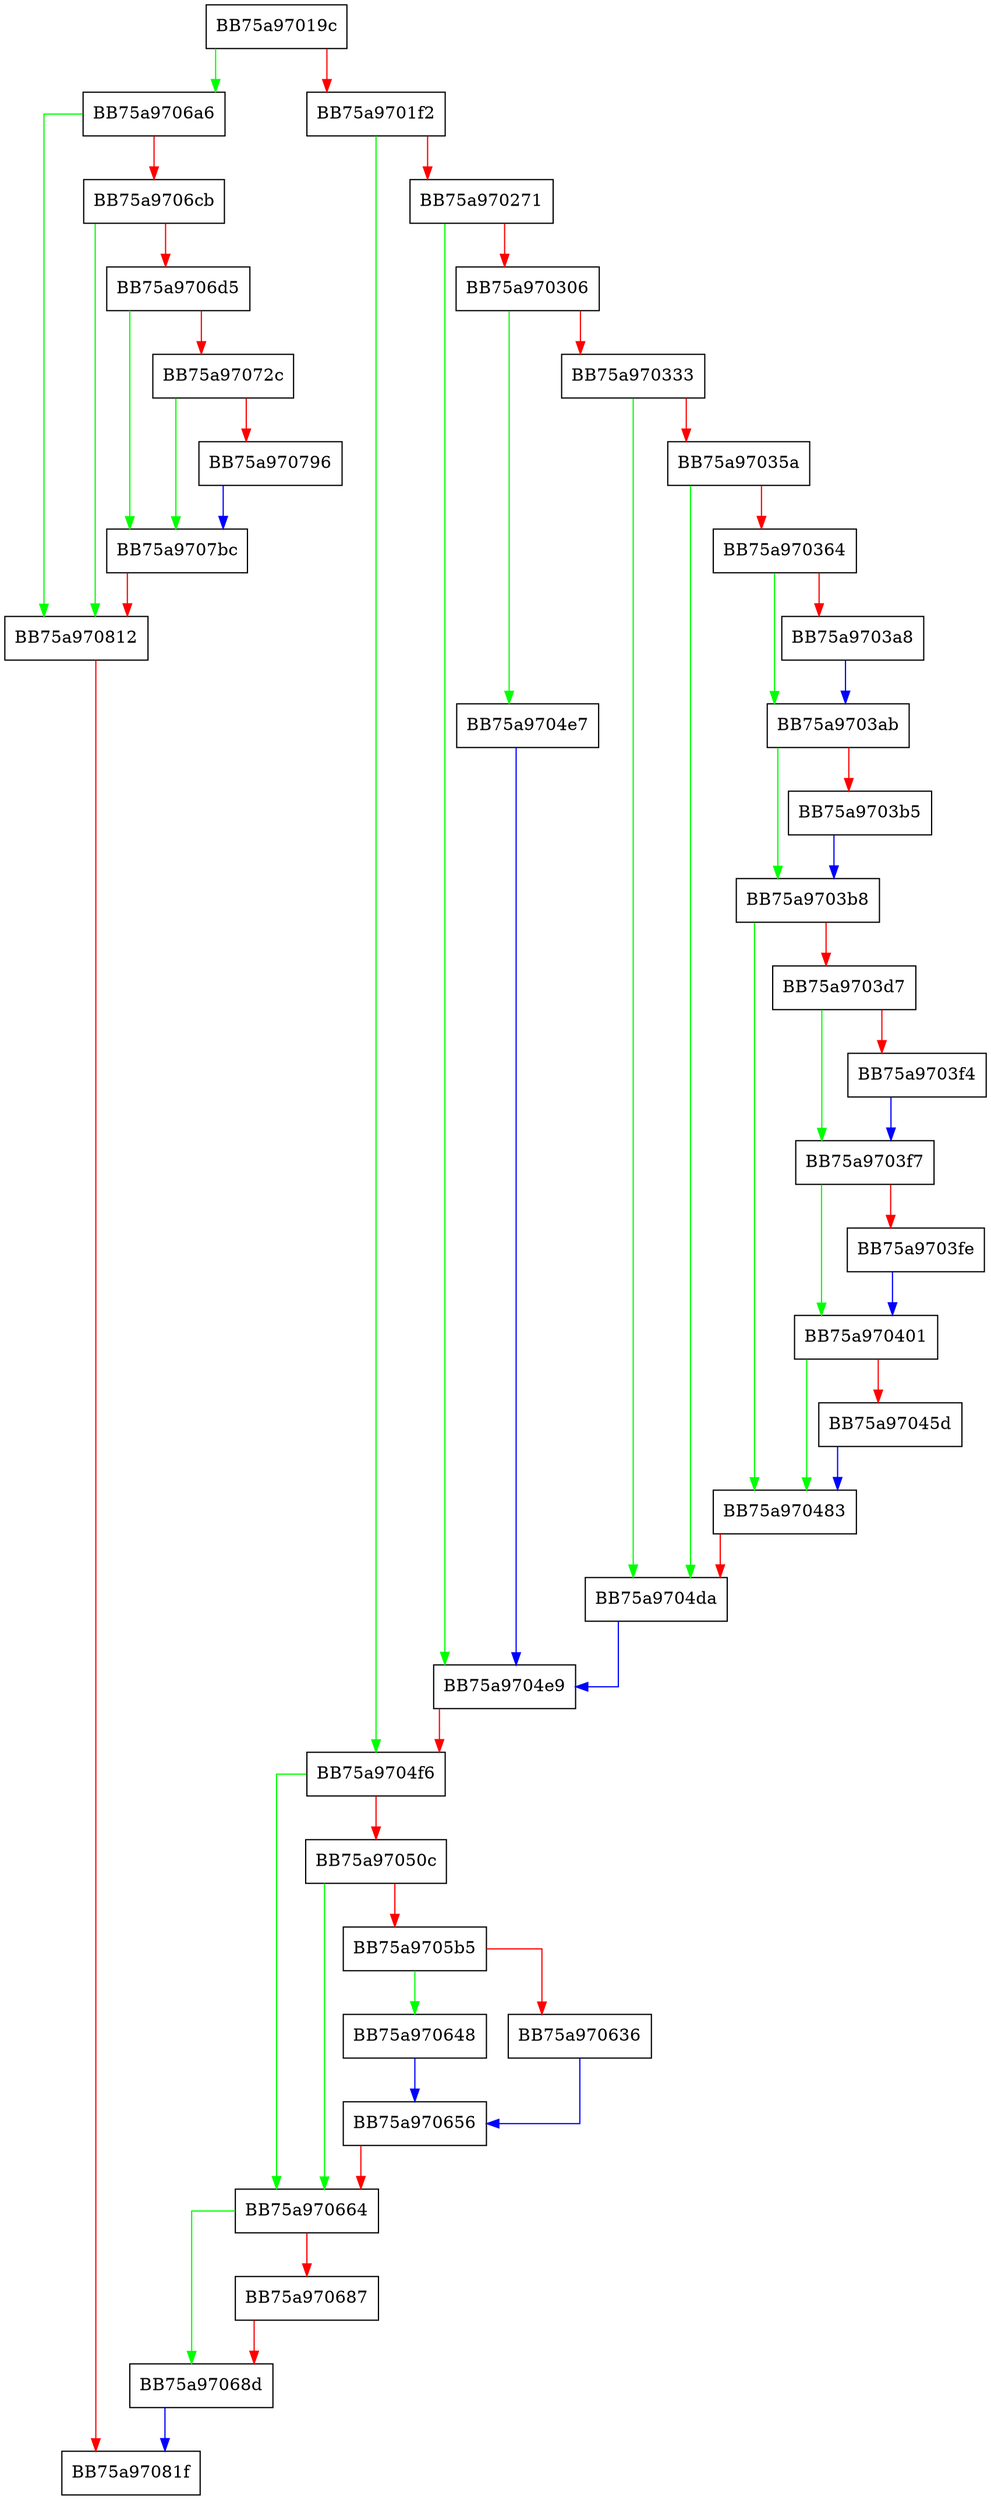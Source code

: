 digraph discover_profile {
  node [shape="box"];
  graph [splines=ortho];
  BB75a97019c -> BB75a9706a6 [color="green"];
  BB75a97019c -> BB75a9701f2 [color="red"];
  BB75a9701f2 -> BB75a9704f6 [color="green"];
  BB75a9701f2 -> BB75a970271 [color="red"];
  BB75a970271 -> BB75a9704e9 [color="green"];
  BB75a970271 -> BB75a970306 [color="red"];
  BB75a970306 -> BB75a9704e7 [color="green"];
  BB75a970306 -> BB75a970333 [color="red"];
  BB75a970333 -> BB75a9704da [color="green"];
  BB75a970333 -> BB75a97035a [color="red"];
  BB75a97035a -> BB75a9704da [color="green"];
  BB75a97035a -> BB75a970364 [color="red"];
  BB75a970364 -> BB75a9703ab [color="green"];
  BB75a970364 -> BB75a9703a8 [color="red"];
  BB75a9703a8 -> BB75a9703ab [color="blue"];
  BB75a9703ab -> BB75a9703b8 [color="green"];
  BB75a9703ab -> BB75a9703b5 [color="red"];
  BB75a9703b5 -> BB75a9703b8 [color="blue"];
  BB75a9703b8 -> BB75a970483 [color="green"];
  BB75a9703b8 -> BB75a9703d7 [color="red"];
  BB75a9703d7 -> BB75a9703f7 [color="green"];
  BB75a9703d7 -> BB75a9703f4 [color="red"];
  BB75a9703f4 -> BB75a9703f7 [color="blue"];
  BB75a9703f7 -> BB75a970401 [color="green"];
  BB75a9703f7 -> BB75a9703fe [color="red"];
  BB75a9703fe -> BB75a970401 [color="blue"];
  BB75a970401 -> BB75a970483 [color="green"];
  BB75a970401 -> BB75a97045d [color="red"];
  BB75a97045d -> BB75a970483 [color="blue"];
  BB75a970483 -> BB75a9704da [color="red"];
  BB75a9704da -> BB75a9704e9 [color="blue"];
  BB75a9704e7 -> BB75a9704e9 [color="blue"];
  BB75a9704e9 -> BB75a9704f6 [color="red"];
  BB75a9704f6 -> BB75a970664 [color="green"];
  BB75a9704f6 -> BB75a97050c [color="red"];
  BB75a97050c -> BB75a970664 [color="green"];
  BB75a97050c -> BB75a9705b5 [color="red"];
  BB75a9705b5 -> BB75a970648 [color="green"];
  BB75a9705b5 -> BB75a970636 [color="red"];
  BB75a970636 -> BB75a970656 [color="blue"];
  BB75a970648 -> BB75a970656 [color="blue"];
  BB75a970656 -> BB75a970664 [color="red"];
  BB75a970664 -> BB75a97068d [color="green"];
  BB75a970664 -> BB75a970687 [color="red"];
  BB75a970687 -> BB75a97068d [color="red"];
  BB75a97068d -> BB75a97081f [color="blue"];
  BB75a9706a6 -> BB75a970812 [color="green"];
  BB75a9706a6 -> BB75a9706cb [color="red"];
  BB75a9706cb -> BB75a970812 [color="green"];
  BB75a9706cb -> BB75a9706d5 [color="red"];
  BB75a9706d5 -> BB75a9707bc [color="green"];
  BB75a9706d5 -> BB75a97072c [color="red"];
  BB75a97072c -> BB75a9707bc [color="green"];
  BB75a97072c -> BB75a970796 [color="red"];
  BB75a970796 -> BB75a9707bc [color="blue"];
  BB75a9707bc -> BB75a970812 [color="red"];
  BB75a970812 -> BB75a97081f [color="red"];
}